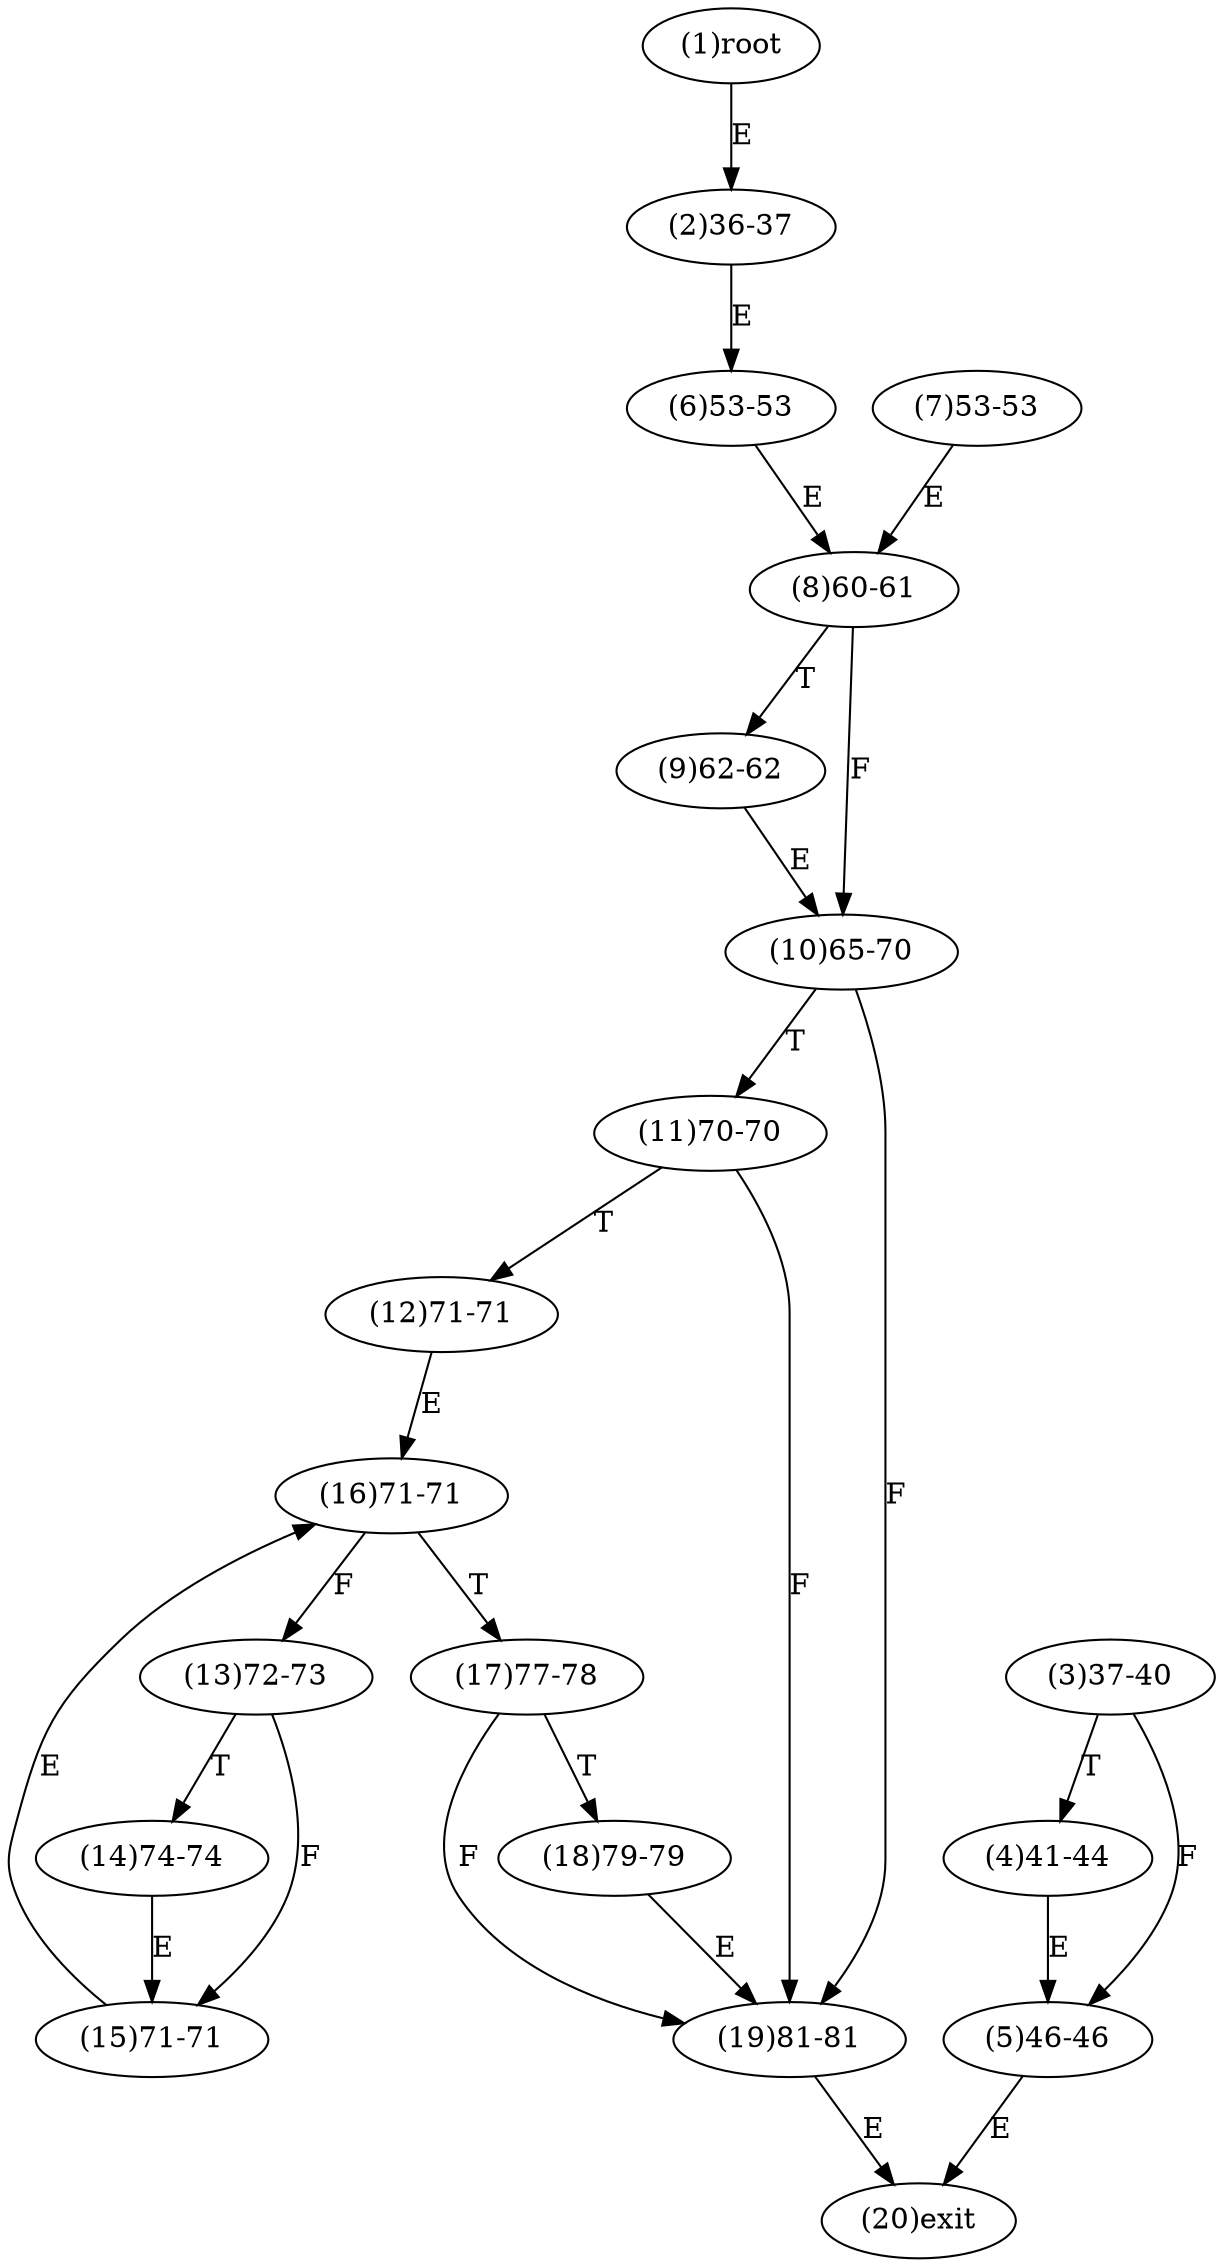 digraph "" { 
1[ label="(1)root"];
2[ label="(2)36-37"];
3[ label="(3)37-40"];
4[ label="(4)41-44"];
5[ label="(5)46-46"];
6[ label="(6)53-53"];
7[ label="(7)53-53"];
8[ label="(8)60-61"];
9[ label="(9)62-62"];
10[ label="(10)65-70"];
11[ label="(11)70-70"];
12[ label="(12)71-71"];
13[ label="(13)72-73"];
14[ label="(14)74-74"];
15[ label="(15)71-71"];
17[ label="(17)77-78"];
16[ label="(16)71-71"];
19[ label="(19)81-81"];
18[ label="(18)79-79"];
20[ label="(20)exit"];
1->2[ label="E"];
2->6[ label="E"];
3->5[ label="F"];
3->4[ label="T"];
4->5[ label="E"];
5->20[ label="E"];
6->8[ label="E"];
7->8[ label="E"];
8->10[ label="F"];
8->9[ label="T"];
9->10[ label="E"];
10->19[ label="F"];
10->11[ label="T"];
11->19[ label="F"];
11->12[ label="T"];
12->16[ label="E"];
13->15[ label="F"];
13->14[ label="T"];
14->15[ label="E"];
15->16[ label="E"];
16->13[ label="F"];
16->17[ label="T"];
17->19[ label="F"];
17->18[ label="T"];
18->19[ label="E"];
19->20[ label="E"];
}